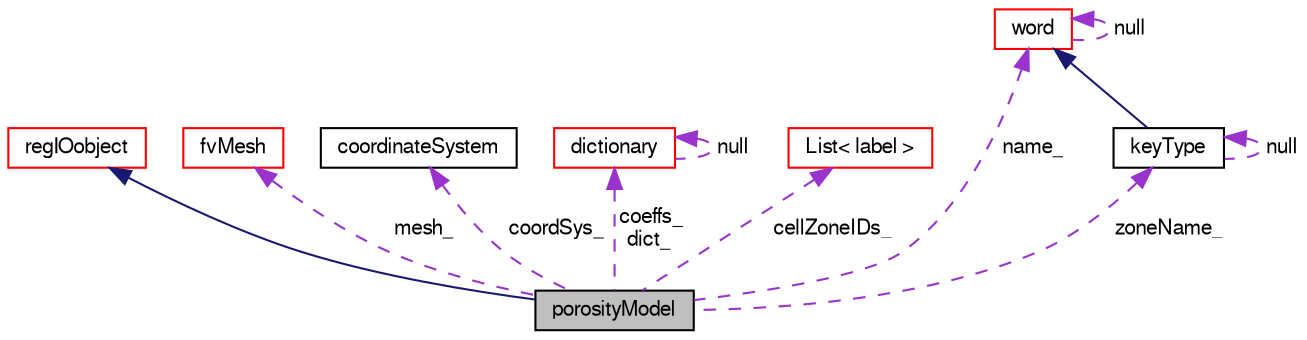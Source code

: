 digraph "porosityModel"
{
  bgcolor="transparent";
  edge [fontname="FreeSans",fontsize="10",labelfontname="FreeSans",labelfontsize="10"];
  node [fontname="FreeSans",fontsize="10",shape=record];
  Node6 [label="porosityModel",height=0.2,width=0.4,color="black", fillcolor="grey75", style="filled", fontcolor="black"];
  Node7 -> Node6 [dir="back",color="midnightblue",fontsize="10",style="solid",fontname="FreeSans"];
  Node7 [label="regIOobject",height=0.2,width=0.4,color="red",URL="$a26334.html",tooltip="regIOobject is an abstract class derived from IOobject to handle automatic object registration with t..."];
  Node14 -> Node6 [dir="back",color="darkorchid3",fontsize="10",style="dashed",label=" mesh_" ,fontname="FreeSans"];
  Node14 [label="fvMesh",height=0.2,width=0.4,color="red",URL="$a22766.html",tooltip="Mesh data needed to do the Finite Volume discretisation. "];
  Node42 -> Node6 [dir="back",color="darkorchid3",fontsize="10",style="dashed",label=" coordSys_" ,fontname="FreeSans"];
  Node42 [label="coordinateSystem",height=0.2,width=0.4,color="black",URL="$a25010.html",tooltip="Base class for other coordinate system specifications. "];
  Node26 -> Node6 [dir="back",color="darkorchid3",fontsize="10",style="dashed",label=" coeffs_\ndict_" ,fontname="FreeSans"];
  Node26 [label="dictionary",height=0.2,width=0.4,color="red",URL="$a26014.html",tooltip="A list of keyword definitions, which are a keyword followed by any number of values (e..."];
  Node26 -> Node26 [dir="back",color="darkorchid3",fontsize="10",style="dashed",label=" null" ,fontname="FreeSans"];
  Node43 -> Node6 [dir="back",color="darkorchid3",fontsize="10",style="dashed",label=" cellZoneIDs_" ,fontname="FreeSans"];
  Node43 [label="List\< label \>",height=0.2,width=0.4,color="red",URL="$a25694.html"];
  Node47 -> Node6 [dir="back",color="darkorchid3",fontsize="10",style="dashed",label=" zoneName_" ,fontname="FreeSans"];
  Node47 [label="keyType",height=0.2,width=0.4,color="black",URL="$a28238.html",tooltip="A class for handling keywords in dictionaries. "];
  Node19 -> Node47 [dir="back",color="midnightblue",fontsize="10",style="solid",fontname="FreeSans"];
  Node19 [label="word",height=0.2,width=0.4,color="red",URL="$a28258.html",tooltip="A class for handling words, derived from string. "];
  Node19 -> Node19 [dir="back",color="darkorchid3",fontsize="10",style="dashed",label=" null" ,fontname="FreeSans"];
  Node47 -> Node47 [dir="back",color="darkorchid3",fontsize="10",style="dashed",label=" null" ,fontname="FreeSans"];
  Node19 -> Node6 [dir="back",color="darkorchid3",fontsize="10",style="dashed",label=" name_" ,fontname="FreeSans"];
}
